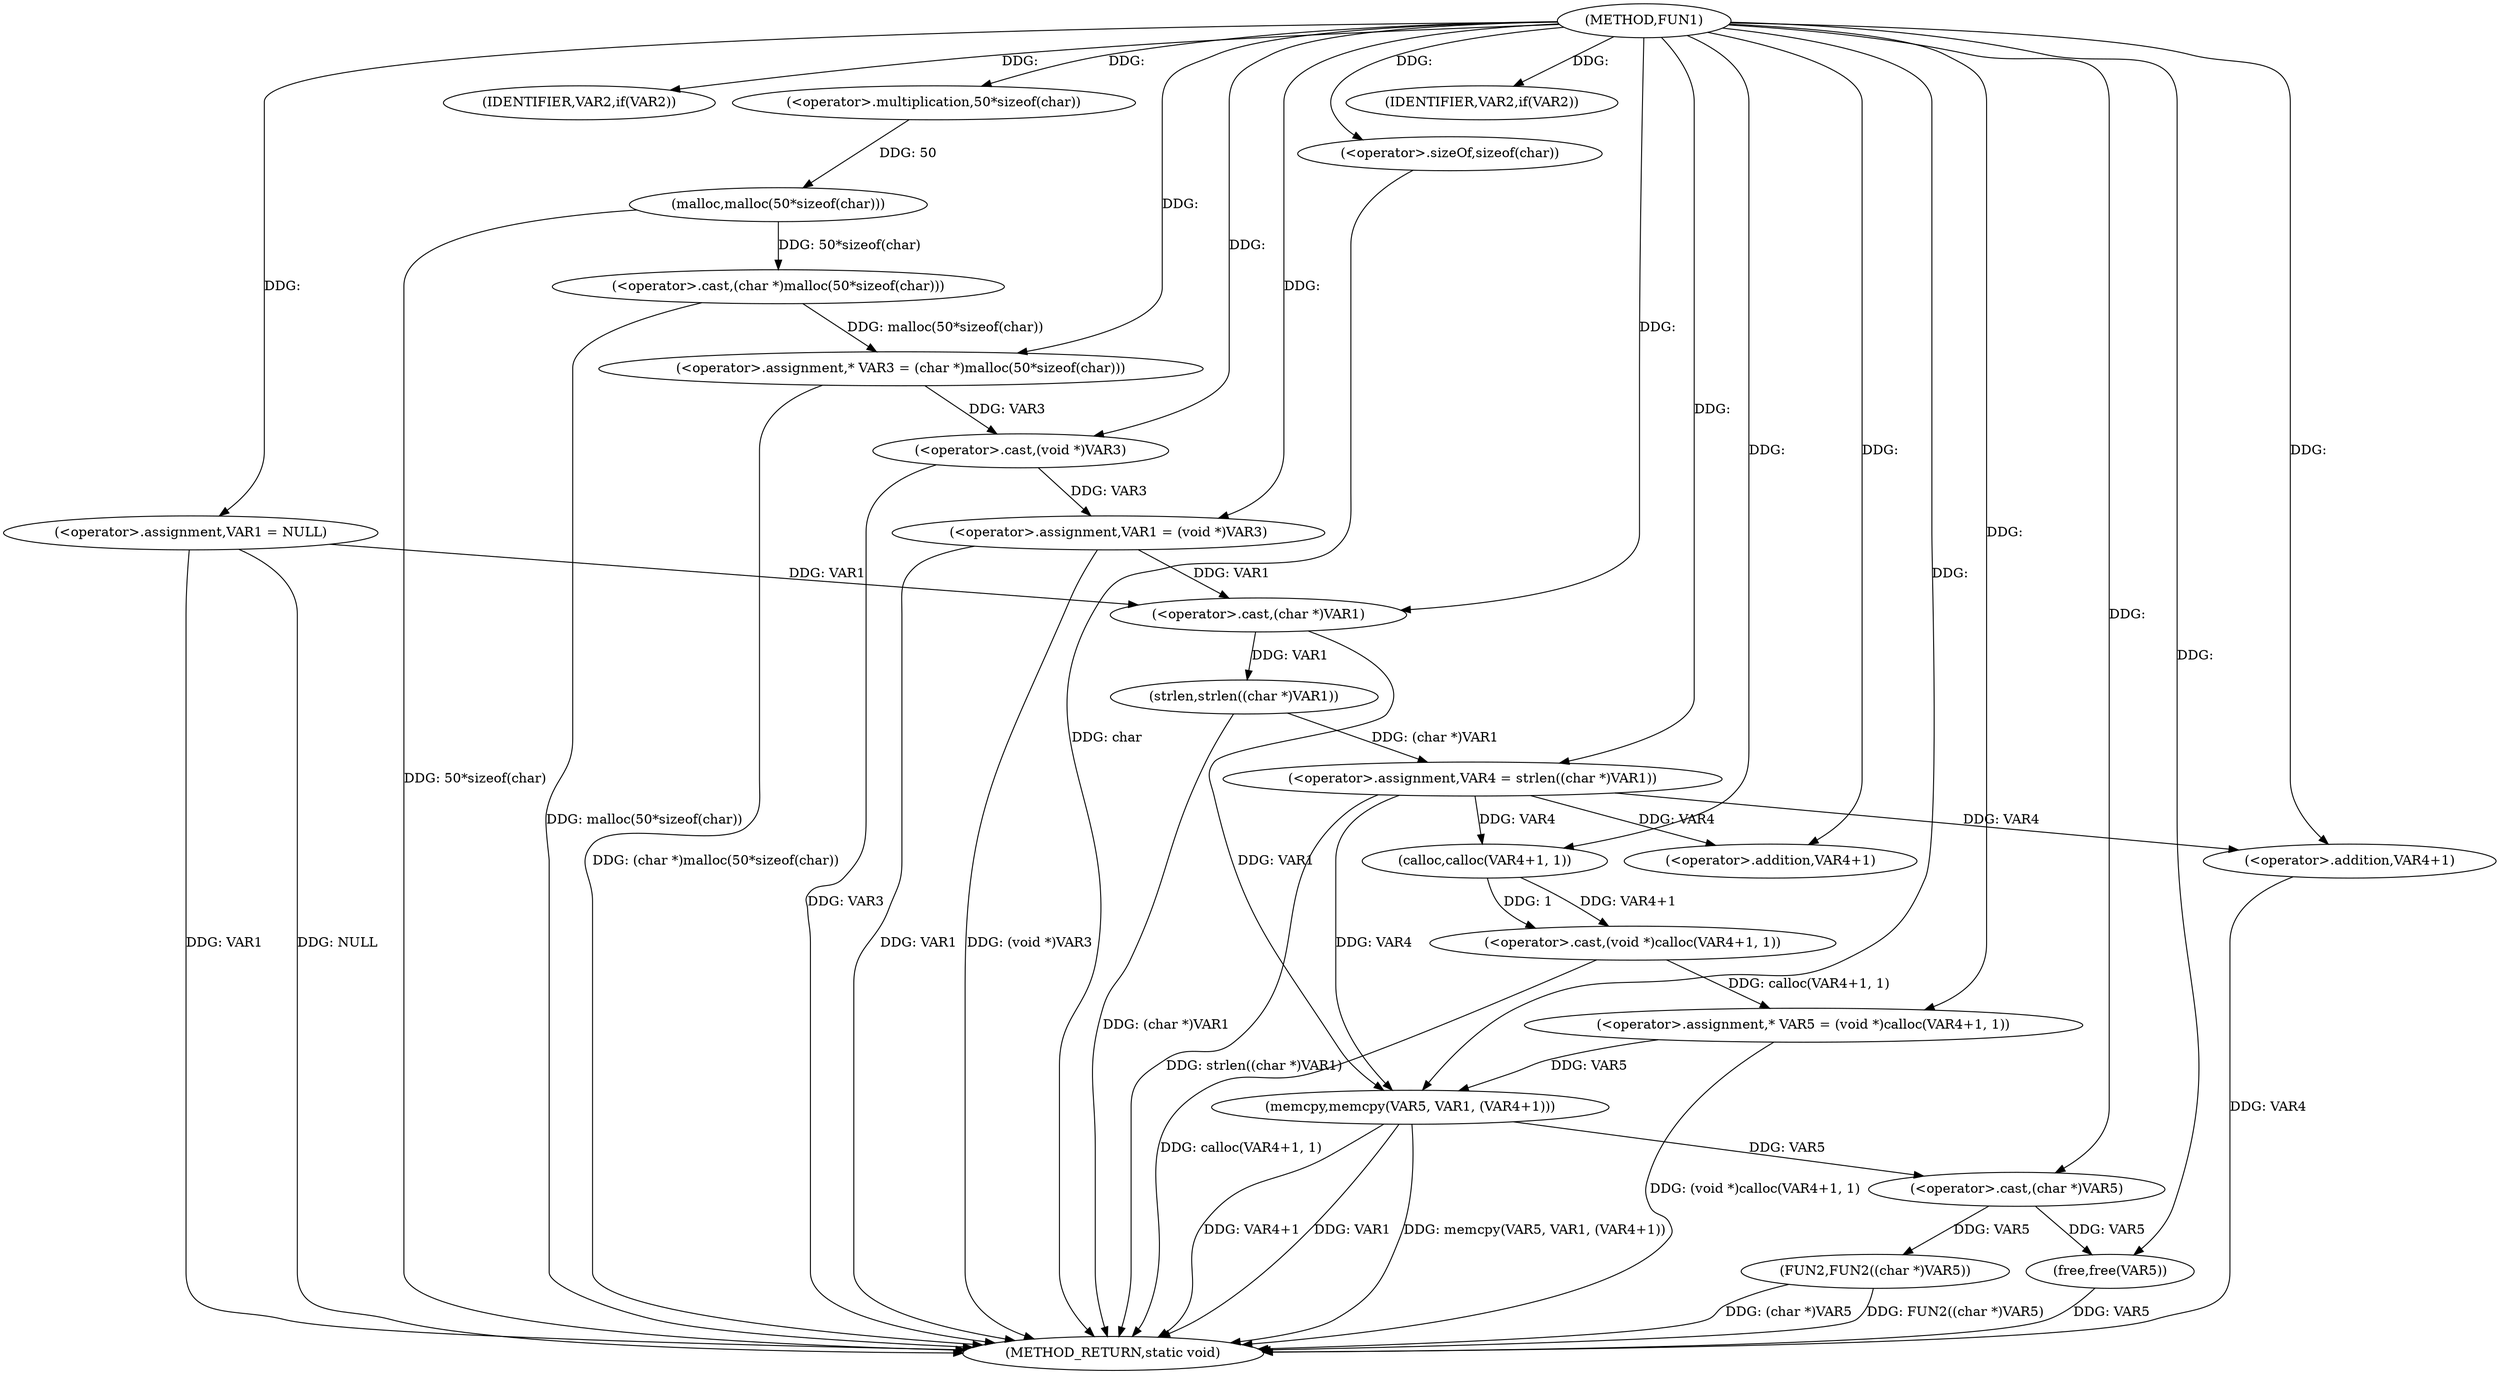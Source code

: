 digraph FUN1 {  
"1000100" [label = "(METHOD,FUN1)" ]
"1000158" [label = "(METHOD_RETURN,static void)" ]
"1000103" [label = "(<operator>.assignment,VAR1 = NULL)" ]
"1000107" [label = "(IDENTIFIER,VAR2,if(VAR2))" ]
"1000111" [label = "(<operator>.assignment,* VAR3 = (char *)malloc(50*sizeof(char)))" ]
"1000113" [label = "(<operator>.cast,(char *)malloc(50*sizeof(char)))" ]
"1000115" [label = "(malloc,malloc(50*sizeof(char)))" ]
"1000116" [label = "(<operator>.multiplication,50*sizeof(char))" ]
"1000118" [label = "(<operator>.sizeOf,sizeof(char))" ]
"1000120" [label = "(<operator>.assignment,VAR1 = (void *)VAR3)" ]
"1000122" [label = "(<operator>.cast,(void *)VAR3)" ]
"1000126" [label = "(IDENTIFIER,VAR2,if(VAR2))" ]
"1000130" [label = "(<operator>.assignment,VAR4 = strlen((char *)VAR1))" ]
"1000132" [label = "(strlen,strlen((char *)VAR1))" ]
"1000133" [label = "(<operator>.cast,(char *)VAR1)" ]
"1000137" [label = "(<operator>.assignment,* VAR5 = (void *)calloc(VAR4+1, 1))" ]
"1000139" [label = "(<operator>.cast,(void *)calloc(VAR4+1, 1))" ]
"1000141" [label = "(calloc,calloc(VAR4+1, 1))" ]
"1000142" [label = "(<operator>.addition,VAR4+1)" ]
"1000146" [label = "(memcpy,memcpy(VAR5, VAR1, (VAR4+1)))" ]
"1000149" [label = "(<operator>.addition,VAR4+1)" ]
"1000152" [label = "(FUN2,FUN2((char *)VAR5))" ]
"1000153" [label = "(<operator>.cast,(char *)VAR5)" ]
"1000156" [label = "(free,free(VAR5))" ]
  "1000156" -> "1000158"  [ label = "DDG: VAR5"] 
  "1000103" -> "1000158"  [ label = "DDG: VAR1"] 
  "1000103" -> "1000158"  [ label = "DDG: NULL"] 
  "1000152" -> "1000158"  [ label = "DDG: FUN2((char *)VAR5)"] 
  "1000152" -> "1000158"  [ label = "DDG: (char *)VAR5"] 
  "1000132" -> "1000158"  [ label = "DDG: (char *)VAR1"] 
  "1000120" -> "1000158"  [ label = "DDG: (void *)VAR3"] 
  "1000149" -> "1000158"  [ label = "DDG: VAR4"] 
  "1000118" -> "1000158"  [ label = "DDG: char"] 
  "1000146" -> "1000158"  [ label = "DDG: memcpy(VAR5, VAR1, (VAR4+1))"] 
  "1000122" -> "1000158"  [ label = "DDG: VAR3"] 
  "1000130" -> "1000158"  [ label = "DDG: strlen((char *)VAR1)"] 
  "1000139" -> "1000158"  [ label = "DDG: calloc(VAR4+1, 1)"] 
  "1000137" -> "1000158"  [ label = "DDG: (void *)calloc(VAR4+1, 1)"] 
  "1000113" -> "1000158"  [ label = "DDG: malloc(50*sizeof(char))"] 
  "1000120" -> "1000158"  [ label = "DDG: VAR1"] 
  "1000146" -> "1000158"  [ label = "DDG: VAR4+1"] 
  "1000146" -> "1000158"  [ label = "DDG: VAR1"] 
  "1000111" -> "1000158"  [ label = "DDG: (char *)malloc(50*sizeof(char))"] 
  "1000115" -> "1000158"  [ label = "DDG: 50*sizeof(char)"] 
  "1000100" -> "1000103"  [ label = "DDG: "] 
  "1000100" -> "1000107"  [ label = "DDG: "] 
  "1000113" -> "1000111"  [ label = "DDG: malloc(50*sizeof(char))"] 
  "1000100" -> "1000111"  [ label = "DDG: "] 
  "1000115" -> "1000113"  [ label = "DDG: 50*sizeof(char)"] 
  "1000116" -> "1000115"  [ label = "DDG: 50"] 
  "1000100" -> "1000116"  [ label = "DDG: "] 
  "1000100" -> "1000118"  [ label = "DDG: "] 
  "1000122" -> "1000120"  [ label = "DDG: VAR3"] 
  "1000100" -> "1000120"  [ label = "DDG: "] 
  "1000111" -> "1000122"  [ label = "DDG: VAR3"] 
  "1000100" -> "1000122"  [ label = "DDG: "] 
  "1000100" -> "1000126"  [ label = "DDG: "] 
  "1000132" -> "1000130"  [ label = "DDG: (char *)VAR1"] 
  "1000100" -> "1000130"  [ label = "DDG: "] 
  "1000133" -> "1000132"  [ label = "DDG: VAR1"] 
  "1000103" -> "1000133"  [ label = "DDG: VAR1"] 
  "1000120" -> "1000133"  [ label = "DDG: VAR1"] 
  "1000100" -> "1000133"  [ label = "DDG: "] 
  "1000139" -> "1000137"  [ label = "DDG: calloc(VAR4+1, 1)"] 
  "1000100" -> "1000137"  [ label = "DDG: "] 
  "1000141" -> "1000139"  [ label = "DDG: VAR4+1"] 
  "1000141" -> "1000139"  [ label = "DDG: 1"] 
  "1000130" -> "1000141"  [ label = "DDG: VAR4"] 
  "1000100" -> "1000141"  [ label = "DDG: "] 
  "1000130" -> "1000142"  [ label = "DDG: VAR4"] 
  "1000100" -> "1000142"  [ label = "DDG: "] 
  "1000137" -> "1000146"  [ label = "DDG: VAR5"] 
  "1000100" -> "1000146"  [ label = "DDG: "] 
  "1000133" -> "1000146"  [ label = "DDG: VAR1"] 
  "1000130" -> "1000146"  [ label = "DDG: VAR4"] 
  "1000100" -> "1000149"  [ label = "DDG: "] 
  "1000130" -> "1000149"  [ label = "DDG: VAR4"] 
  "1000153" -> "1000152"  [ label = "DDG: VAR5"] 
  "1000146" -> "1000153"  [ label = "DDG: VAR5"] 
  "1000100" -> "1000153"  [ label = "DDG: "] 
  "1000153" -> "1000156"  [ label = "DDG: VAR5"] 
  "1000100" -> "1000156"  [ label = "DDG: "] 
}
